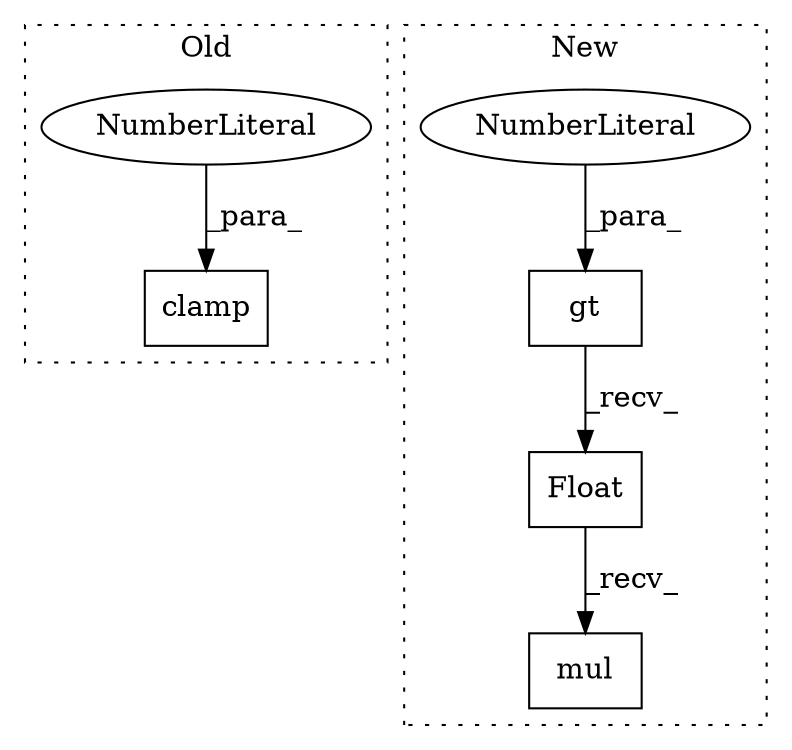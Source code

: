 digraph G {
subgraph cluster0 {
1 [label="clamp" a="32" s="3433,3456" l="6,1" shape="box"];
4 [label="NumberLiteral" a="34" s="3448" l="1" shape="ellipse"];
label = "Old";
style="dotted";
}
subgraph cluster1 {
2 [label="gt" a="32" s="3456,3460" l="3,1" shape="box"];
3 [label="NumberLiteral" a="34" s="3459" l="1" shape="ellipse"];
5 [label="mul" a="32" s="3470,3483" l="4,1" shape="box"];
6 [label="Float" a="32" s="3462" l="7" shape="box"];
label = "New";
style="dotted";
}
2 -> 6 [label="_recv_"];
3 -> 2 [label="_para_"];
4 -> 1 [label="_para_"];
6 -> 5 [label="_recv_"];
}